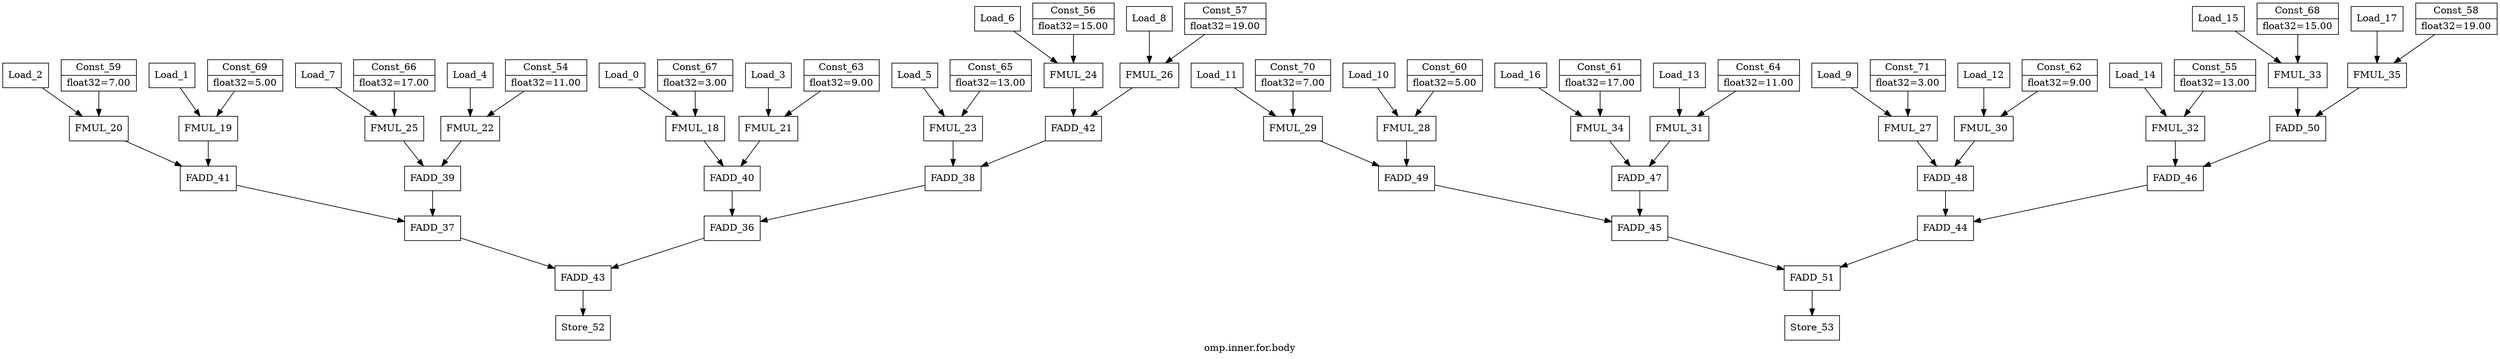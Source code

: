 strict digraph "omp.inner.for.body" {
label="omp.inner.for.body";
Load_0 [label="{Load_0}", opcode=input, shape=record];
Load_1 [label="{Load_1}", opcode=input, shape=record];
Load_2 [label="{Load_2}", opcode=input, shape=record];
Load_3 [label="{Load_3}", opcode=input, shape=record];
Load_4 [label="{Load_4}", opcode=input, shape=record];
Load_5 [label="{Load_5}", opcode=input, shape=record];
Load_6 [label="{Load_6}", opcode=input, shape=record];
Load_7 [label="{Load_7}", opcode=input, shape=record];
Load_8 [label="{Load_8}", opcode=input, shape=record];
Load_9 [label="{Load_9}", opcode=input, shape=record];
Load_10 [label="{Load_10}", opcode=input, shape=record];
Load_11 [label="{Load_11}", opcode=input, shape=record];
Load_12 [label="{Load_12}", opcode=input, shape=record];
Load_13 [label="{Load_13}", opcode=input, shape=record];
Load_14 [label="{Load_14}", opcode=input, shape=record];
Load_15 [label="{Load_15}", opcode=input, shape=record];
Load_16 [label="{Load_16}", opcode=input, shape=record];
Load_17 [label="{Load_17}", opcode=input, shape=record];
FMUL_18 [label="{FMUL_18}", opcode=FMUL, shape=record, type=op];
FMUL_19 [label="{FMUL_19}", opcode=FMUL, shape=record, type=op];
FMUL_20 [label="{FMUL_20}", opcode=FMUL, shape=record, type=op];
FMUL_21 [label="{FMUL_21}", opcode=FMUL, shape=record, type=op];
FMUL_22 [label="{FMUL_22}", opcode=FMUL, shape=record, type=op];
FMUL_23 [label="{FMUL_23}", opcode=FMUL, shape=record, type=op];
FMUL_24 [label="{FMUL_24}", opcode=FMUL, shape=record, type=op];
FMUL_25 [label="{FMUL_25}", opcode=FMUL, shape=record, type=op];
FMUL_26 [label="{FMUL_26}", opcode=FMUL, shape=record, type=op];
FMUL_27 [label="{FMUL_27}", opcode=FMUL, shape=record, type=op];
FMUL_28 [label="{FMUL_28}", opcode=FMUL, shape=record, type=op];
FMUL_29 [label="{FMUL_29}", opcode=FMUL, shape=record, type=op];
FMUL_30 [label="{FMUL_30}", opcode=FMUL, shape=record, type=op];
FMUL_31 [label="{FMUL_31}", opcode=FMUL, shape=record, type=op];
FMUL_32 [label="{FMUL_32}", opcode=FMUL, shape=record, type=op];
FMUL_33 [label="{FMUL_33}", opcode=FMUL, shape=record, type=op];
FMUL_34 [label="{FMUL_34}", opcode=FMUL, shape=record, type=op];
FMUL_35 [label="{FMUL_35}", opcode=FMUL, shape=record, type=op];
FADD_43 [label="{FADD_43}", opcode=FADD, shape=record, type=op];
FADD_51 [label="{FADD_51}", opcode=FADD, shape=record, type=op];
Store_52 [label="{Store_52}", opcode=output, shape=record];
Store_53 [label="{Store_53}", opcode=output, shape=record];
Const_54 [constVal="1", float32="11.00", label="{Const_54|float32=11.00}", opcode=const, shape=record];
Const_55 [constVal="1", float32="13.00", label="{Const_55|float32=13.00}", opcode=const, shape=record];
Const_56 [constVal="1", float32="15.00", label="{Const_56|float32=15.00}", opcode=const, shape=record];
Const_57 [constVal="1", float32="19.00", label="{Const_57|float32=19.00}", opcode=const, shape=record];
Const_58 [constVal="1", float32="19.00", label="{Const_58|float32=19.00}", opcode=const, shape=record];
Const_59 [constVal="1", float32="7.00", label="{Const_59|float32=7.00}", opcode=const, shape=record];
Const_60 [constVal="1", float32="5.00", label="{Const_60|float32=5.00}", opcode=const, shape=record];
Const_61 [constVal="1", float32="17.00", label="{Const_61|float32=17.00}", opcode=const, shape=record];
Const_62 [constVal="1", float32="9.00", label="{Const_62|float32=9.00}", opcode=const, shape=record];
Const_63 [constVal="1", float32="9.00", label="{Const_63|float32=9.00}", opcode=const, shape=record];
Const_64 [constVal="1", float32="11.00", label="{Const_64|float32=11.00}", opcode=const, shape=record];
Const_65 [constVal="1", float32="13.00", label="{Const_65|float32=13.00}", opcode=const, shape=record];
Const_66 [constVal="1", float32="17.00", label="{Const_66|float32=17.00}", opcode=const, shape=record];
Const_67 [constVal="1", float32="3.00", label="{Const_67|float32=3.00}", opcode=const, shape=record];
Const_68 [constVal="1", float32="15.00", label="{Const_68|float32=15.00}", opcode=const, shape=record];
Const_69 [constVal="1", float32="5.00", label="{Const_69|float32=5.00}", opcode=const, shape=record];
Const_70 [constVal="1", float32="7.00", label="{Const_70|float32=7.00}", opcode=const, shape=record];
Const_71 [constVal="1", float32="3.00", label="{Const_71|float32=3.00}", opcode=const, shape=record];
FADD_42 [label="{FADD_42}", opcode=FADD, shape=record, type=op];
FADD_41 [label="{FADD_41}", opcode=FADD, shape=record, type=op];
FADD_40 [label="{FADD_40}", opcode=FADD, shape=record, type=op];
FADD_39 [label="{FADD_39}", opcode=FADD, shape=record, type=op];
FADD_38 [label="{FADD_38}", opcode=FADD, shape=record, type=op];
FADD_37 [label="{FADD_37}", opcode=FADD, shape=record, type=op];
FADD_36 [label="{FADD_36}", opcode=FADD, shape=record, type=op];
FADD_50 [label="{FADD_50}", opcode=FADD, shape=record, type=op];
FADD_49 [label="{FADD_49}", opcode=FADD, shape=record, type=op];
FADD_48 [label="{FADD_48}", opcode=FADD, shape=record, type=op];
FADD_47 [label="{FADD_47}", opcode=FADD, shape=record, type=op];
FADD_46 [label="{FADD_46}", opcode=FADD, shape=record, type=op];
FADD_45 [label="{FADD_45}", opcode=FADD, shape=record, type=op];
FADD_44 [label="{FADD_44}", opcode=FADD, shape=record, type=op];
Load_0 -> FMUL_18  [driver=outPinA, load=inPinB];
Load_1 -> FMUL_19  [driver=outPinA, load=inPinB];
Load_2 -> FMUL_20  [driver=outPinA, load=inPinB];
Load_3 -> FMUL_21  [driver=outPinA, load=inPinB];
Load_4 -> FMUL_22  [driver=outPinA, load=inPinB];
Load_5 -> FMUL_23  [driver=outPinA, load=inPinB];
Load_6 -> FMUL_24  [driver=outPinA, load=inPinB];
Load_7 -> FMUL_25  [driver=outPinA, load=inPinB];
Load_8 -> FMUL_26  [driver=outPinA, load=inPinB];
Load_9 -> FMUL_27  [driver=outPinA, load=inPinB];
Load_10 -> FMUL_28  [driver=outPinA, load=inPinB];
Load_11 -> FMUL_29  [driver=outPinA, load=inPinB];
Load_12 -> FMUL_30  [driver=outPinA, load=inPinB];
Load_13 -> FMUL_31  [driver=outPinA, load=inPinB];
Load_14 -> FMUL_32  [driver=outPinA, load=inPinB];
Load_15 -> FMUL_33  [driver=outPinA, load=inPinB];
Load_16 -> FMUL_34  [driver=outPinA, load=inPinB];
Load_17 -> FMUL_35  [driver=outPinA, load=inPinB];
FMUL_18 -> FADD_40  [driver=outPinA, load=inPinB];
FMUL_19 -> FADD_41  [driver=outPinA, load=inPinB];
FMUL_20 -> FADD_41  [driver=outPinA, load=inPinA];
FMUL_21 -> FADD_40  [driver=outPinA, load=inPinA];
FMUL_22 -> FADD_39  [driver=outPinA, load=inPinB];
FMUL_23 -> FADD_38  [driver=outPinA, load=inPinB];
FMUL_24 -> FADD_42  [driver=outPinA, load=inPinB];
FMUL_25 -> FADD_39  [driver=outPinA, load=inPinA];
FMUL_26 -> FADD_42  [driver=outPinA, load=inPinA];
FMUL_27 -> FADD_48  [driver=outPinA, load=inPinB];
FMUL_28 -> FADD_49  [driver=outPinA, load=inPinB];
FMUL_29 -> FADD_49  [driver=outPinA, load=inPinA];
FMUL_30 -> FADD_48  [driver=outPinA, load=inPinA];
FMUL_31 -> FADD_47  [driver=outPinA, load=inPinB];
FMUL_32 -> FADD_46  [driver=outPinA, load=inPinB];
FMUL_33 -> FADD_50  [driver=outPinA, load=inPinB];
FMUL_34 -> FADD_47  [driver=outPinA, load=inPinA];
FMUL_35 -> FADD_50  [driver=outPinA, load=inPinA];
FADD_43 -> Store_52  [driver=outPinA, load=inPinA];
FADD_51 -> Store_53  [driver=outPinA, load=inPinA];
Const_54 -> FMUL_22  [driver=outPinA, load=inPinA];
Const_55 -> FMUL_32  [driver=outPinA, load=inPinA];
Const_56 -> FMUL_24  [driver=outPinA, load=inPinA];
Const_57 -> FMUL_26  [driver=outPinA, load=inPinA];
Const_58 -> FMUL_35  [driver=outPinA, load=inPinA];
Const_59 -> FMUL_20  [driver=outPinA, load=inPinA];
Const_60 -> FMUL_28  [driver=outPinA, load=inPinA];
Const_61 -> FMUL_34  [driver=outPinA, load=inPinA];
Const_62 -> FMUL_30  [driver=outPinA, load=inPinA];
Const_63 -> FMUL_21  [driver=outPinA, load=inPinA];
Const_64 -> FMUL_31  [driver=outPinA, load=inPinA];
Const_65 -> FMUL_23  [driver=outPinA, load=inPinA];
Const_66 -> FMUL_25  [driver=outPinA, load=inPinA];
Const_67 -> FMUL_18  [driver=outPinA, load=inPinA];
Const_68 -> FMUL_33  [driver=outPinA, load=inPinA];
Const_69 -> FMUL_19  [driver=outPinA, load=inPinA];
Const_70 -> FMUL_29  [driver=outPinA, load=inPinA];
Const_71 -> FMUL_27  [driver=outPinA, load=inPinA];
FADD_42 -> FADD_38  [driver=outPinA, load=inPinA];
FADD_41 -> FADD_37  [driver=outPinA, load=inPinB];
FADD_40 -> FADD_36  [driver=outPinA, load=inPinB];
FADD_39 -> FADD_37  [driver=outPinA, load=inPinA];
FADD_38 -> FADD_36  [driver=outPinA, load=inPinA];
FADD_37 -> FADD_43  [driver=outPinA, load=inPinB];
FADD_36 -> FADD_43  [driver=outPinA, load=inPinA];
FADD_50 -> FADD_46  [driver=outPinA, load=inPinA];
FADD_49 -> FADD_45  [driver=outPinA, load=inPinB];
FADD_48 -> FADD_44  [driver=outPinA, load=inPinB];
FADD_47 -> FADD_45  [driver=outPinA, load=inPinA];
FADD_46 -> FADD_44  [driver=outPinA, load=inPinA];
FADD_45 -> FADD_51  [driver=outPinA, load=inPinB];
FADD_44 -> FADD_51  [driver=outPinA, load=inPinA];
}
